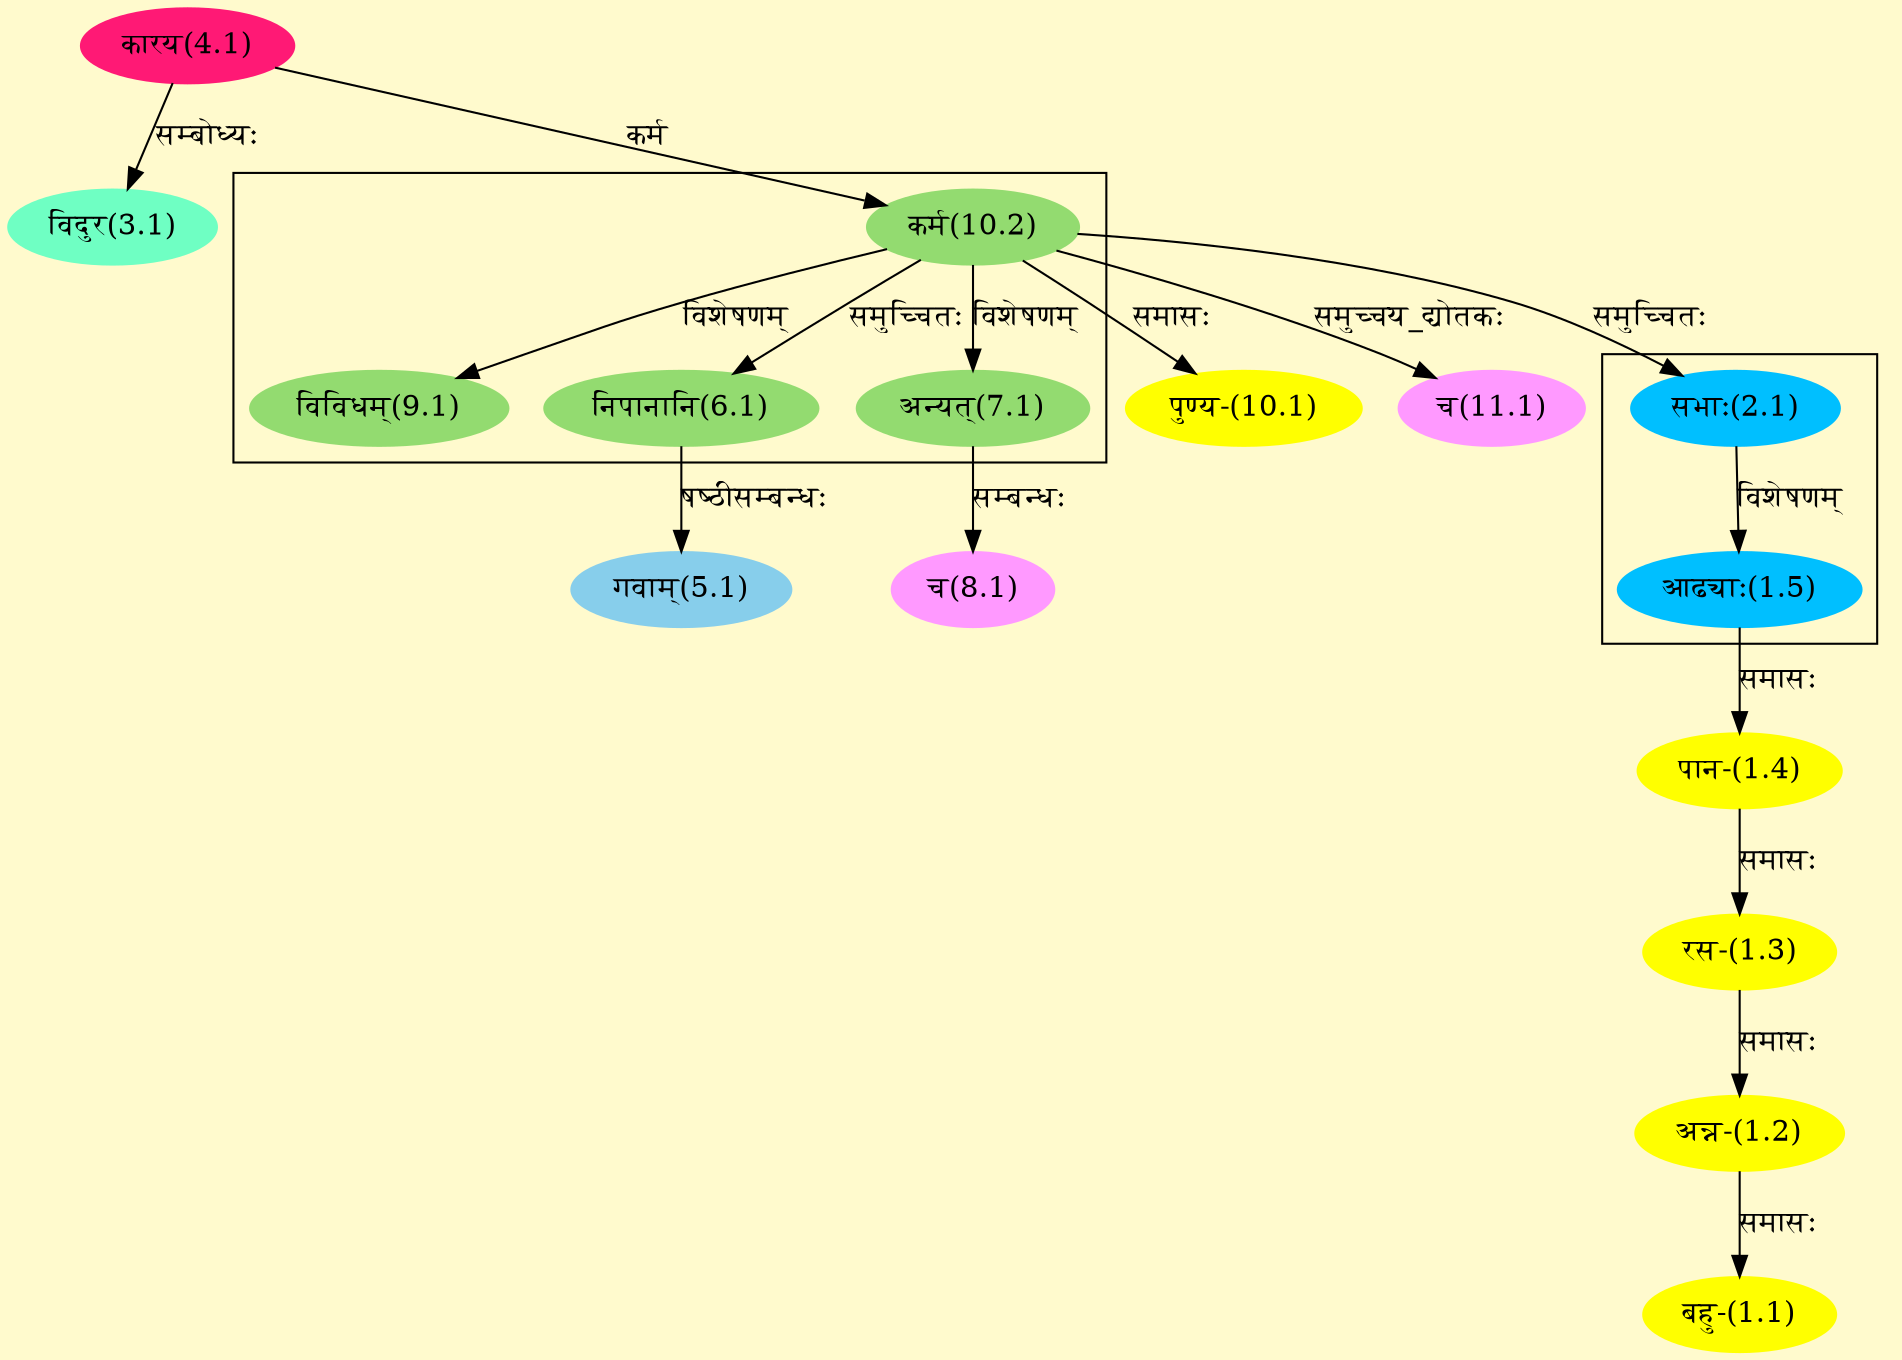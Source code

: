 digraph G{
rankdir=BT;
 compound=true;
 bgcolor="lemonchiffon1";

subgraph cluster_1{
Node1_5 [style=filled, color="#00BFFF" label = "आढ्याः(1.5)"]
Node2_1 [style=filled, color="#00BFFF" label = "सभाः(2.1)"]

}

subgraph cluster_2{
Node2_1 [style=filled, color="#00BFFF" label = "सभाः(2.1)"]
Node10_2 [style=filled, color="#93DB70" label = "कर्म(10.2)"]
Node6_1 [style=filled, color="#93DB70" label = "निपानानि(6.1)"]
Node7_1 [style=filled, color="#93DB70" label = "अन्यत्(7.1)"]
Node9_1 [style=filled, color="#93DB70" label = "विविधम्(9.1)"]

}
Node1_1 [style=filled, color="#FFFF00" label = "बहु-(1.1)"]
Node1_2 [style=filled, color="#FFFF00" label = "अन्न-(1.2)"]
Node1_3 [style=filled, color="#FFFF00" label = "रस-(1.3)"]
Node1_4 [style=filled, color="#FFFF00" label = "पान-(1.4)"]
Node1_5 [style=filled, color="#00BFFF" label = "आढ्याः(1.5)"]
Node3_1 [style=filled, color="#6FFFC3" label = "विदुर(3.1)"]
Node4_1 [style=filled, color="#FF1975" label = "कारय(4.1)"]
Node [style=filled, color="" label = "()"]
Node5_1 [style=filled, color="#87CEEB" label = "गवाम्(5.1)"]
Node6_1 [style=filled, color="#93DB70" label = "निपानानि(6.1)"]
Node8_1 [style=filled, color="#FF99FF" label = "च(8.1)"]
Node7_1 [style=filled, color="#93DB70" label = "अन्यत्(7.1)"]
Node10_1 [style=filled, color="#FFFF00" label = "पुण्य-(10.1)"]
Node10_2 [style=filled, color="#93DB70" label = "कर्म(10.2)"]
Node11_1 [style=filled, color="#FF99FF" label = "च(11.1)"]
/* Start of Relations section */

Node1_1 -> Node1_2 [  label="समासः"  dir="back" ]
Node1_2 -> Node1_3 [  label="समासः"  dir="back" ]
Node1_3 -> Node1_4 [  label="समासः"  dir="back" ]
Node1_4 -> Node1_5 [  label="समासः"  dir="back" ]
Node1_5 -> Node2_1 [  label="विशेषणम्"  dir="back" ]
Node2_1 -> Node10_2 [  label="समुच्चितः"  dir="back" ]
Node3_1 -> Node4_1 [  label="सम्बोध्यः"  dir="back" ]
Node5_1 -> Node6_1 [  label="षष्ठीसम्बन्धः"  dir="back" ]
Node6_1 -> Node10_2 [  label="समुच्चितः"  dir="back" ]
Node7_1 -> Node10_2 [  label="विशेषणम्"  dir="back" ]
Node8_1 -> Node7_1 [  label="सम्बन्धः"  dir="back" ]
Node9_1 -> Node10_2 [  label="विशेषणम्"  dir="back" ]
Node10_1 -> Node10_2 [  label="समासः"  dir="back" ]
Node10_2 -> Node4_1 [  label="कर्म"  dir="back" ]
Node11_1 -> Node10_2 [  label="समुच्चय_द्योतकः"  dir="back" ]
}
